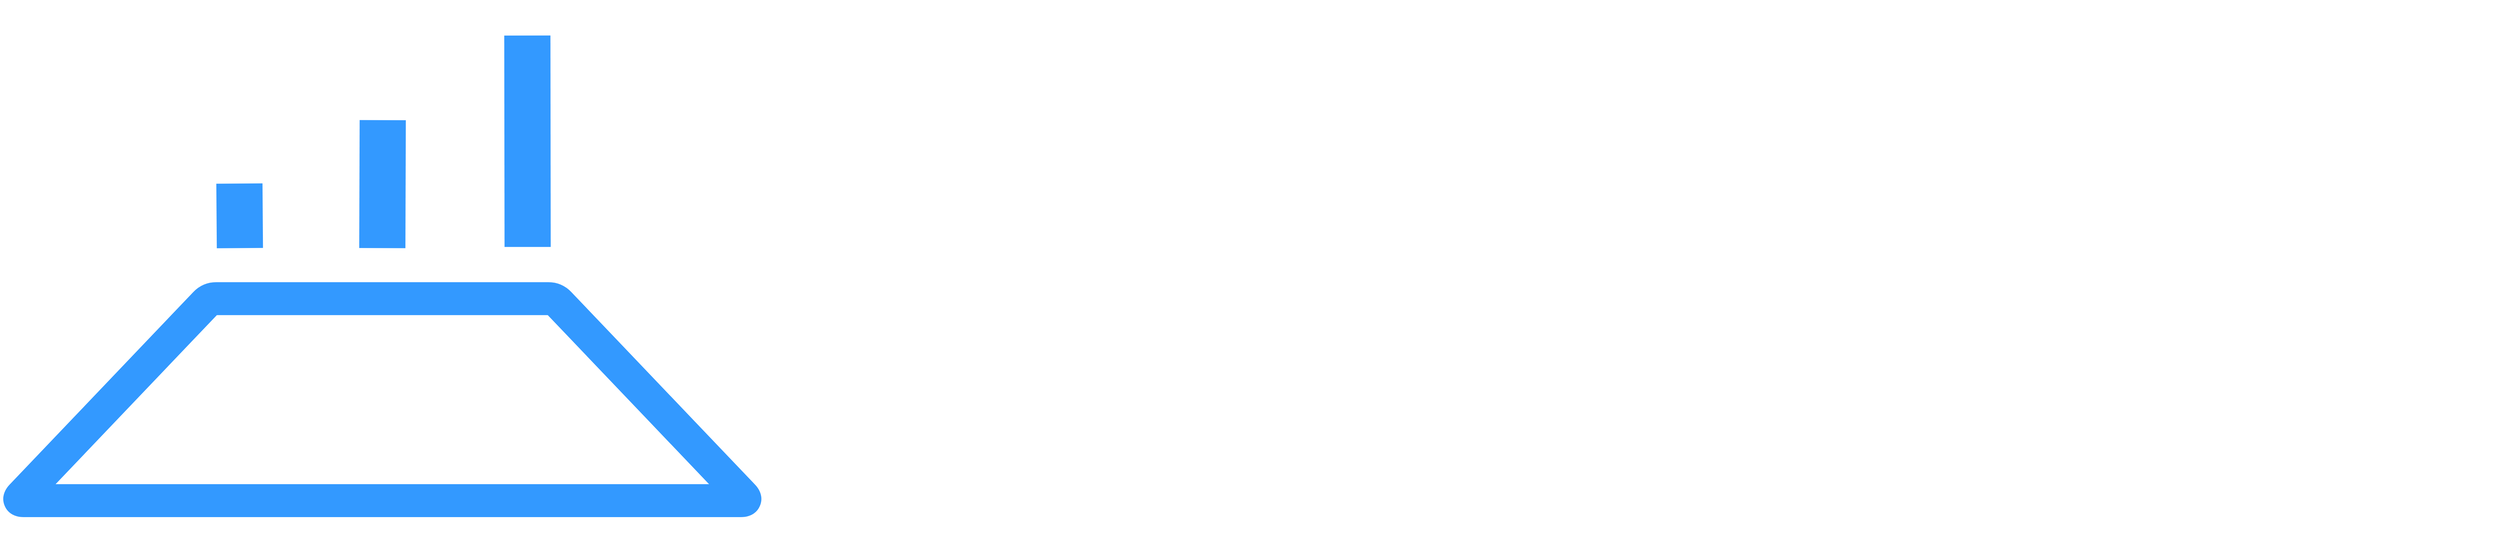 <mxfile version="23.1.5" type="device">
  <diagram name="Page-1" id="IkTIo2W84xr3qizVQh_Z">
    <mxGraphModel dx="4097" dy="2280" grid="1" gridSize="10" guides="1" tooltips="1" connect="1" arrows="1" fold="1" page="1" pageScale="1" pageWidth="3900" pageHeight="840" math="0" shadow="0">
      <root>
        <mxCell id="0" />
        <mxCell id="1" parent="0" />
        <mxCell id="wXZj60JpnKB-aAN6eX4w-2" value="" style="group" parent="1" vertex="1" connectable="0">
          <mxGeometry x="170" y="70" width="1075.12" height="690" as="geometry" />
        </mxCell>
        <mxCell id="wXZj60JpnKB-aAN6eX4w-3" value="" style="shape=trapezoid;perimeter=trapezoidPerimeter;whiteSpace=wrap;html=1;fixedSize=1;size=292.093;strokeWidth=50;strokeColor=#3399FF;fontColor=#3399FF;fillColor=none;fontSize=30;rounded=1;shadow=0;" parent="wXZj60JpnKB-aAN6eX4w-2" vertex="1">
          <mxGeometry x="-32.093" y="383.335" width="1107.213" height="306.665" as="geometry" />
        </mxCell>
        <mxCell id="wXZj60JpnKB-aAN6eX4w-4" value="" style="endArrow=none;html=1;rounded=0;strokeWidth=70;startArrow=none;startFill=0;endFill=0;strokeColor=#3399FF;fontColor=#007FFF;fontSize=30;shadow=0;" parent="wXZj60JpnKB-aAN6eX4w-2" edge="1">
          <mxGeometry width="50" height="50" relative="1" as="geometry">
            <mxPoint x="304.885" y="208.605" as="sourcePoint" />
            <mxPoint x="305.643" y="306.667" as="targetPoint" />
          </mxGeometry>
        </mxCell>
        <mxCell id="wXZj60JpnKB-aAN6eX4w-5" value="" style="endArrow=none;html=1;rounded=0;strokeWidth=70;startArrow=none;startFill=0;endFill=0;strokeColor=#3399FF;fontColor=#007FFF;fontSize=30;shadow=0;" parent="wXZj60JpnKB-aAN6eX4w-2" edge="1">
          <mxGeometry width="50" height="50" relative="1" as="geometry">
            <mxPoint x="522.155" y="112.326" as="sourcePoint" />
            <mxPoint x="521.513" y="306.667" as="targetPoint" />
          </mxGeometry>
        </mxCell>
        <mxCell id="wXZj60JpnKB-aAN6eX4w-6" value="" style="endArrow=none;html=1;rounded=0;strokeWidth=70;startArrow=none;startFill=0;endFill=0;strokeColor=#3399FF;fontColor=#007FFF;fontSize=30;shadow=0;" parent="wXZj60JpnKB-aAN6eX4w-2" edge="1">
          <mxGeometry width="50" height="50" relative="1" as="geometry">
            <mxPoint x="741.347" y="-16.047" as="sourcePoint" />
            <mxPoint x="741.785" y="304.884" as="targetPoint" />
          </mxGeometry>
        </mxCell>
        <mxCell id="wXZj60JpnKB-aAN6eX4w-7" value="&lt;span style=&quot;font-size: 650px;&quot;&gt;veScale&lt;/span&gt;" style="text;html=1;align=center;verticalAlign=middle;whiteSpace=wrap;rounded=0;strokeWidth=3;fontSize=650;fontFamily=Helvetica;fontStyle=1;fontColor=#FFFFFF;" parent="1" vertex="1">
          <mxGeometry x="1220" width="2680" height="840" as="geometry" />
        </mxCell>
      </root>
    </mxGraphModel>
  </diagram>
</mxfile>
